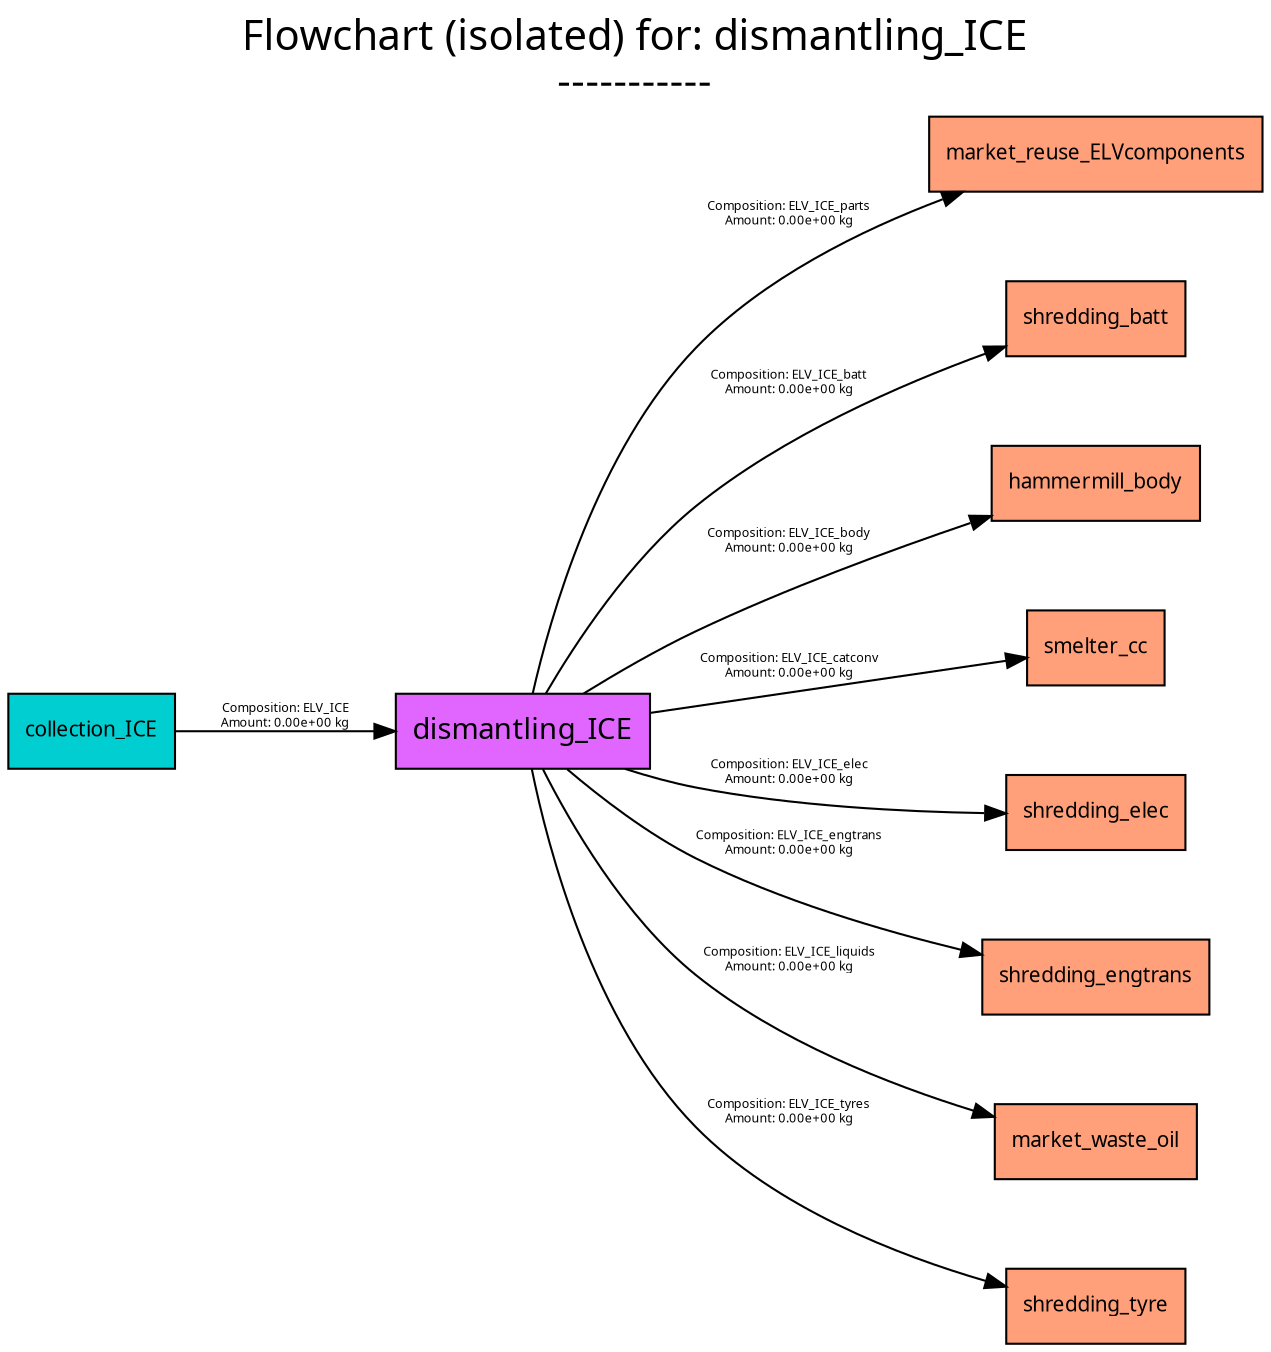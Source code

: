 digraph {
	graph [bb="0,0,567,641",
		font=Cabin,
		fontname=Cabin,
		fontsize=20,
		label="Flowchart (isolated) for: dismantling_ICE
-----------",
		labeljust=c,
		labelloc=tc,
		lheight=0.61,
		lp="283.5,615",
		lwidth=4.75,
		nodesep=0.6,
		rankdir=LR,
		ranksep=0.6
	];
	node [label="\N"];
	dismantling_ICE	[fillcolor=mediumorchid1,
		fontname=Cabin,
		fontsize=14,
		height=0.5,
		pos="236,294",
		shape=box,
		style=filled,
		width=1.5556];
	market_reuse_ELVcomponents	[fillcolor=lightsalmon1,
		fontname=Cabin,
		fontsize=10,
		height=0.5,
		pos="492.5,571",
		shape=box,
		style=filled,
		width=2.0694];
	dismantling_ICE -> market_reuse_ELVcomponents	[color=black,
		fontname=Cabin,
		fontsize=6,
		label="Composition: ELV_ICE_parts
Amount: 0.00e+00 kg",
		lp="355,539",
		pos="e,437.53,552.94 240.54,312.07 248.24,347.27 269.53,425.89 314,475 344.89,509.12 390.82,533.5 428.22,549.15"];
	shredding_batt	[fillcolor=lightsalmon1,
		fontname=Cabin,
		fontsize=10,
		height=0.5,
		pos="492.5,492",
		shape=box,
		style=filled,
		width=1.1111];
	dismantling_ICE -> shredding_batt	[color=black,
		fontname=Cabin,
		fontsize=6,
		label="Composition: ELV_ICE_batt
Amount: 0.00e+00 kg",
		lp="355,458",
		pos="e,452.3,478.46 246.29,312.1 258.97,335.37 283.62,375.87 314,402 352.4,435.02 405.01,459.74 442.98,474.83"];
	hammermill_body	[fillcolor=lightsalmon1,
		fontname=Cabin,
		fontsize=10,
		height=0.5,
		pos="492.5,413",
		shape=box,
		style=filled,
		width=1.3194];
	dismantling_ICE -> hammermill_body	[color=black,
		fontname=Cabin,
		fontsize=6,
		label="Composition: ELV_ICE_body
Amount: 0.00e+00 kg",
		lp="355,385",
		pos="e,444.92,396.93 263.41,312.08 277.97,321.63 296.58,333.17 314,342 353.38,361.95 399.75,380.33 435.21,393.39"];
	smelter_cc	[fillcolor=lightsalmon1,
		fontname=Cabin,
		fontsize=10,
		height=0.5,
		pos="492.5,334",
		shape=box,
		style=filled,
		width=0.88889];
	dismantling_ICE -> smelter_cc	[color=black,
		fontname=Cabin,
		fontsize=6,
		label="Composition: ELV_ICE_catconv
Amount: 0.00e+00 kg",
		lp="355,325",
		pos="e,460.36,329.11 292.22,302.68 339.76,310.15 407.3,320.77 450.26,327.52"];
	shredding_elec	[fillcolor=lightsalmon1,
		fontname=Cabin,
		fontsize=10,
		height=0.5,
		pos="492.5,255",
		shape=box,
		style=filled,
		width=1.125];
	dismantling_ICE -> shredding_elec	[color=black,
		fontname=Cabin,
		fontsize=6,
		label="Composition: ELV_ICE_elec
Amount: 0.00e+00 kg",
		lp="355,274",
		pos="e,451.96,254.64 282.03,275.94 292.38,272.42 303.45,269.16 314,267 356.55,258.27 405.91,255.51 441.76,254.8"];
	shredding_engtrans	[fillcolor=lightsalmon1,
		fontname=Cabin,
		fontsize=10,
		height=0.5,
		pos="492.5,176",
		shape=box,
		style=filled,
		width=1.3889];
	dismantling_ICE -> shredding_engtrans	[color=black,
		fontname=Cabin,
		fontsize=6,
		label="Composition: ELV_ICE_engtrans
Amount: 0.00e+00 kg",
		lp="355,241",
		pos="e,442.2,187.2 256.26,275.9 271.09,262.77 292.6,245.38 314,234 351.41,214.1 396.89,199.4 432.45,189.78"];
	market_waste_oil	[fillcolor=lightsalmon1,
		fontname=Cabin,
		fontsize=10,
		height=0.5,
		pos="492.5,97",
		shape=box,
		style=filled,
		width=1.2778];
	dismantling_ICE -> market_waste_oil	[color=black,
		fontname=Cabin,
		fontsize=6,
		label="Composition: ELV_ICE_liquids
Amount: 0.00e+00 kg",
		lp="355,185",
		pos="e,446.43,109.82 245.17,275.61 257.1,250.59 281.46,205.77 314,178 349.83,147.42 399.12,126.16 436.66,113.12"];
	shredding_tyre	[fillcolor=lightsalmon1,
		fontname=Cabin,
		fontsize=10,
		height=0.5,
		pos="492.5,18",
		shape=box,
		style=filled,
		width=1.1111];
	dismantling_ICE -> shredding_tyre	[color=black,
		fontname=Cabin,
		fontsize=6,
		label="Composition: ELV_ICE_tyres
Amount: 0.00e+00 kg",
		lp="355,113",
		pos="e,452.27,28.5 240,275.92 246.89,239.5 267.02,156.47 314,106 348.89,68.518 403.23,44.869 442.6,31.641"];
	collection_ICE	[fillcolor=darkturquoise,
		fontname=Cabin,
		fontsize=10,
		height=0.5,
		pos="38,294",
		shape=box,
		style=filled,
		width=1.0556];
	collection_ICE -> dismantling_ICE	[color=black,
		fontname=Cabin,
		fontsize=6,
		label="Composition: ELV_ICE
Amount: 0.00e+00 kg",
		lp="128,301",
		pos="e,179.64,294 76.327,294 102.57,294 138.39,294 169.35,294"];
}
